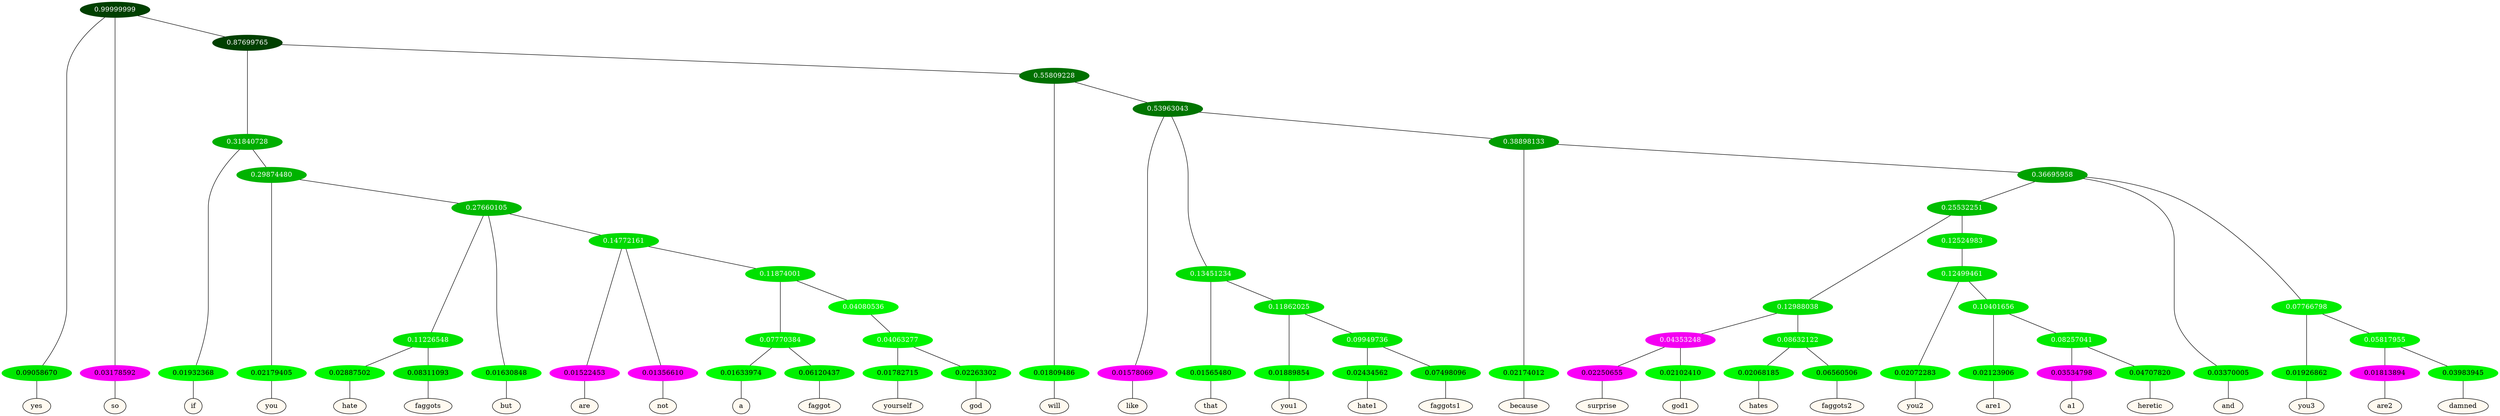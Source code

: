 graph {
	node [format=png height=0.15 nodesep=0.001 ordering=out overlap=prism overlap_scaling=0.01 ranksep=0.001 ratio=0.2 style=filled width=0.15]
	{
		rank=same
		a_w_1 [label=yes color=black fillcolor=floralwhite style="filled,solid"]
		a_w_2 [label=so color=black fillcolor=floralwhite style="filled,solid"]
		a_w_6 [label=if color=black fillcolor=floralwhite style="filled,solid"]
		a_w_10 [label=you color=black fillcolor=floralwhite style="filled,solid"]
		a_w_22 [label=hate color=black fillcolor=floralwhite style="filled,solid"]
		a_w_23 [label=faggots color=black fillcolor=floralwhite style="filled,solid"]
		a_w_16 [label=but color=black fillcolor=floralwhite style="filled,solid"]
		a_w_24 [label=are color=black fillcolor=floralwhite style="filled,solid"]
		a_w_25 [label=not color=black fillcolor=floralwhite style="filled,solid"]
		a_w_40 [label=a color=black fillcolor=floralwhite style="filled,solid"]
		a_w_41 [label=faggot color=black fillcolor=floralwhite style="filled,solid"]
		a_w_48 [label=yourself color=black fillcolor=floralwhite style="filled,solid"]
		a_w_49 [label=god color=black fillcolor=floralwhite style="filled,solid"]
		a_w_8 [label=will color=black fillcolor=floralwhite style="filled,solid"]
		a_w_12 [label=like color=black fillcolor=floralwhite style="filled,solid"]
		a_w_18 [label=that color=black fillcolor=floralwhite style="filled,solid"]
		a_w_27 [label=you1 color=black fillcolor=floralwhite style="filled,solid"]
		a_w_34 [label=hate1 color=black fillcolor=floralwhite style="filled,solid"]
		a_w_35 [label=faggots1 color=black fillcolor=floralwhite style="filled,solid"]
		a_w_20 [label=because color=black fillcolor=floralwhite style="filled,solid"]
		a_w_50 [label=surprise color=black fillcolor=floralwhite style="filled,solid"]
		a_w_51 [label=god1 color=black fillcolor=floralwhite style="filled,solid"]
		a_w_52 [label=hates color=black fillcolor=floralwhite style="filled,solid"]
		a_w_53 [label=faggots2 color=black fillcolor=floralwhite style="filled,solid"]
		a_w_54 [label=you2 color=black fillcolor=floralwhite style="filled,solid"]
		a_w_56 [label=are1 color=black fillcolor=floralwhite style="filled,solid"]
		a_w_58 [label=a1 color=black fillcolor=floralwhite style="filled,solid"]
		a_w_59 [label=heretic color=black fillcolor=floralwhite style="filled,solid"]
		a_w_30 [label=and color=black fillcolor=floralwhite style="filled,solid"]
		a_w_38 [label=you3 color=black fillcolor=floralwhite style="filled,solid"]
		a_w_46 [label=are2 color=black fillcolor=floralwhite style="filled,solid"]
		a_w_47 [label=damned color=black fillcolor=floralwhite style="filled,solid"]
	}
	a_n_1 -- a_w_1
	a_n_2 -- a_w_2
	a_n_6 -- a_w_6
	a_n_10 -- a_w_10
	a_n_22 -- a_w_22
	a_n_23 -- a_w_23
	a_n_16 -- a_w_16
	a_n_24 -- a_w_24
	a_n_25 -- a_w_25
	a_n_40 -- a_w_40
	a_n_41 -- a_w_41
	a_n_48 -- a_w_48
	a_n_49 -- a_w_49
	a_n_8 -- a_w_8
	a_n_12 -- a_w_12
	a_n_18 -- a_w_18
	a_n_27 -- a_w_27
	a_n_34 -- a_w_34
	a_n_35 -- a_w_35
	a_n_20 -- a_w_20
	a_n_50 -- a_w_50
	a_n_51 -- a_w_51
	a_n_52 -- a_w_52
	a_n_53 -- a_w_53
	a_n_54 -- a_w_54
	a_n_56 -- a_w_56
	a_n_58 -- a_w_58
	a_n_59 -- a_w_59
	a_n_30 -- a_w_30
	a_n_38 -- a_w_38
	a_n_46 -- a_w_46
	a_n_47 -- a_w_47
	{
		rank=same
		a_n_1 [label=0.09058670 color="0.334 1.000 0.909" fontcolor=black]
		a_n_2 [label=0.03178592 color="0.835 1.000 0.968" fontcolor=black]
		a_n_6 [label=0.01932368 color="0.334 1.000 0.981" fontcolor=black]
		a_n_10 [label=0.02179405 color="0.334 1.000 0.978" fontcolor=black]
		a_n_22 [label=0.02887502 color="0.334 1.000 0.971" fontcolor=black]
		a_n_23 [label=0.08311093 color="0.334 1.000 0.917" fontcolor=black]
		a_n_16 [label=0.01630848 color="0.334 1.000 0.984" fontcolor=black]
		a_n_24 [label=0.01522453 color="0.835 1.000 0.985" fontcolor=black]
		a_n_25 [label=0.01356610 color="0.835 1.000 0.986" fontcolor=black]
		a_n_40 [label=0.01633974 color="0.334 1.000 0.984" fontcolor=black]
		a_n_41 [label=0.06120437 color="0.334 1.000 0.939" fontcolor=black]
		a_n_48 [label=0.01782715 color="0.334 1.000 0.982" fontcolor=black]
		a_n_49 [label=0.02263302 color="0.334 1.000 0.977" fontcolor=black]
		a_n_8 [label=0.01809486 color="0.334 1.000 0.982" fontcolor=black]
		a_n_12 [label=0.01578069 color="0.835 1.000 0.984" fontcolor=black]
		a_n_18 [label=0.01565480 color="0.334 1.000 0.984" fontcolor=black]
		a_n_27 [label=0.01889854 color="0.334 1.000 0.981" fontcolor=black]
		a_n_34 [label=0.02434562 color="0.334 1.000 0.976" fontcolor=black]
		a_n_35 [label=0.07498096 color="0.334 1.000 0.925" fontcolor=black]
		a_n_20 [label=0.02174012 color="0.334 1.000 0.978" fontcolor=black]
		a_n_50 [label=0.02250655 color="0.835 1.000 0.977" fontcolor=black]
		a_n_51 [label=0.02102410 color="0.334 1.000 0.979" fontcolor=black]
		a_n_52 [label=0.02068185 color="0.334 1.000 0.979" fontcolor=black]
		a_n_53 [label=0.06560506 color="0.334 1.000 0.934" fontcolor=black]
		a_n_54 [label=0.02072283 color="0.334 1.000 0.979" fontcolor=black]
		a_n_56 [label=0.02123906 color="0.334 1.000 0.979" fontcolor=black]
		a_n_58 [label=0.03534798 color="0.835 1.000 0.965" fontcolor=black]
		a_n_59 [label=0.04707820 color="0.334 1.000 0.953" fontcolor=black]
		a_n_30 [label=0.03370005 color="0.334 1.000 0.966" fontcolor=black]
		a_n_38 [label=0.01926862 color="0.334 1.000 0.981" fontcolor=black]
		a_n_46 [label=0.01813894 color="0.835 1.000 0.982" fontcolor=black]
		a_n_47 [label=0.03983945 color="0.334 1.000 0.960" fontcolor=black]
	}
	a_n_0 [label=0.99999999 color="0.334 1.000 0.250" fontcolor=grey99]
	a_n_0 -- a_n_1
	a_n_0 -- a_n_2
	a_n_3 [label=0.87699765 color="0.334 1.000 0.250" fontcolor=grey99]
	a_n_0 -- a_n_3
	a_n_4 [label=0.31840728 color="0.334 1.000 0.682" fontcolor=grey99]
	a_n_3 -- a_n_4
	a_n_5 [label=0.55809228 color="0.334 1.000 0.442" fontcolor=grey99]
	a_n_3 -- a_n_5
	a_n_4 -- a_n_6
	a_n_7 [label=0.29874480 color="0.334 1.000 0.701" fontcolor=grey99]
	a_n_4 -- a_n_7
	a_n_5 -- a_n_8
	a_n_9 [label=0.53963043 color="0.334 1.000 0.460" fontcolor=grey99]
	a_n_5 -- a_n_9
	a_n_7 -- a_n_10
	a_n_11 [label=0.27660105 color="0.334 1.000 0.723" fontcolor=grey99]
	a_n_7 -- a_n_11
	a_n_9 -- a_n_12
	a_n_13 [label=0.13451234 color="0.334 1.000 0.865" fontcolor=grey99]
	a_n_9 -- a_n_13
	a_n_14 [label=0.38898133 color="0.334 1.000 0.611" fontcolor=grey99]
	a_n_9 -- a_n_14
	a_n_15 [label=0.11226548 color="0.334 1.000 0.888" fontcolor=grey99]
	a_n_11 -- a_n_15
	a_n_11 -- a_n_16
	a_n_17 [label=0.14772161 color="0.334 1.000 0.852" fontcolor=grey99]
	a_n_11 -- a_n_17
	a_n_13 -- a_n_18
	a_n_19 [label=0.11862025 color="0.334 1.000 0.881" fontcolor=grey99]
	a_n_13 -- a_n_19
	a_n_14 -- a_n_20
	a_n_21 [label=0.36695958 color="0.334 1.000 0.633" fontcolor=grey99]
	a_n_14 -- a_n_21
	a_n_15 -- a_n_22
	a_n_15 -- a_n_23
	a_n_17 -- a_n_24
	a_n_17 -- a_n_25
	a_n_26 [label=0.11874001 color="0.334 1.000 0.881" fontcolor=grey99]
	a_n_17 -- a_n_26
	a_n_19 -- a_n_27
	a_n_28 [label=0.09949736 color="0.334 1.000 0.901" fontcolor=grey99]
	a_n_19 -- a_n_28
	a_n_29 [label=0.25532251 color="0.334 1.000 0.745" fontcolor=grey99]
	a_n_21 -- a_n_29
	a_n_21 -- a_n_30
	a_n_31 [label=0.07766798 color="0.334 1.000 0.922" fontcolor=grey99]
	a_n_21 -- a_n_31
	a_n_32 [label=0.07770384 color="0.334 1.000 0.922" fontcolor=grey99]
	a_n_26 -- a_n_32
	a_n_33 [label=0.04080536 color="0.334 1.000 0.959" fontcolor=grey99]
	a_n_26 -- a_n_33
	a_n_28 -- a_n_34
	a_n_28 -- a_n_35
	a_n_36 [label=0.12988038 color="0.334 1.000 0.870" fontcolor=grey99]
	a_n_29 -- a_n_36
	a_n_37 [label=0.12524983 color="0.334 1.000 0.875" fontcolor=grey99]
	a_n_29 -- a_n_37
	a_n_31 -- a_n_38
	a_n_39 [label=0.05817955 color="0.334 1.000 0.942" fontcolor=grey99]
	a_n_31 -- a_n_39
	a_n_32 -- a_n_40
	a_n_32 -- a_n_41
	a_n_42 [label=0.04063277 color="0.334 1.000 0.959" fontcolor=grey99]
	a_n_33 -- a_n_42
	a_n_43 [label=0.04353248 color="0.835 1.000 0.956" fontcolor=grey99]
	a_n_36 -- a_n_43
	a_n_44 [label=0.08632122 color="0.334 1.000 0.914" fontcolor=grey99]
	a_n_36 -- a_n_44
	a_n_45 [label=0.12499461 color="0.334 1.000 0.875" fontcolor=grey99]
	a_n_37 -- a_n_45
	a_n_39 -- a_n_46
	a_n_39 -- a_n_47
	a_n_42 -- a_n_48
	a_n_42 -- a_n_49
	a_n_43 -- a_n_50
	a_n_43 -- a_n_51
	a_n_44 -- a_n_52
	a_n_44 -- a_n_53
	a_n_45 -- a_n_54
	a_n_55 [label=0.10401656 color="0.334 1.000 0.896" fontcolor=grey99]
	a_n_45 -- a_n_55
	a_n_55 -- a_n_56
	a_n_57 [label=0.08257041 color="0.334 1.000 0.917" fontcolor=grey99]
	a_n_55 -- a_n_57
	a_n_57 -- a_n_58
	a_n_57 -- a_n_59
}
